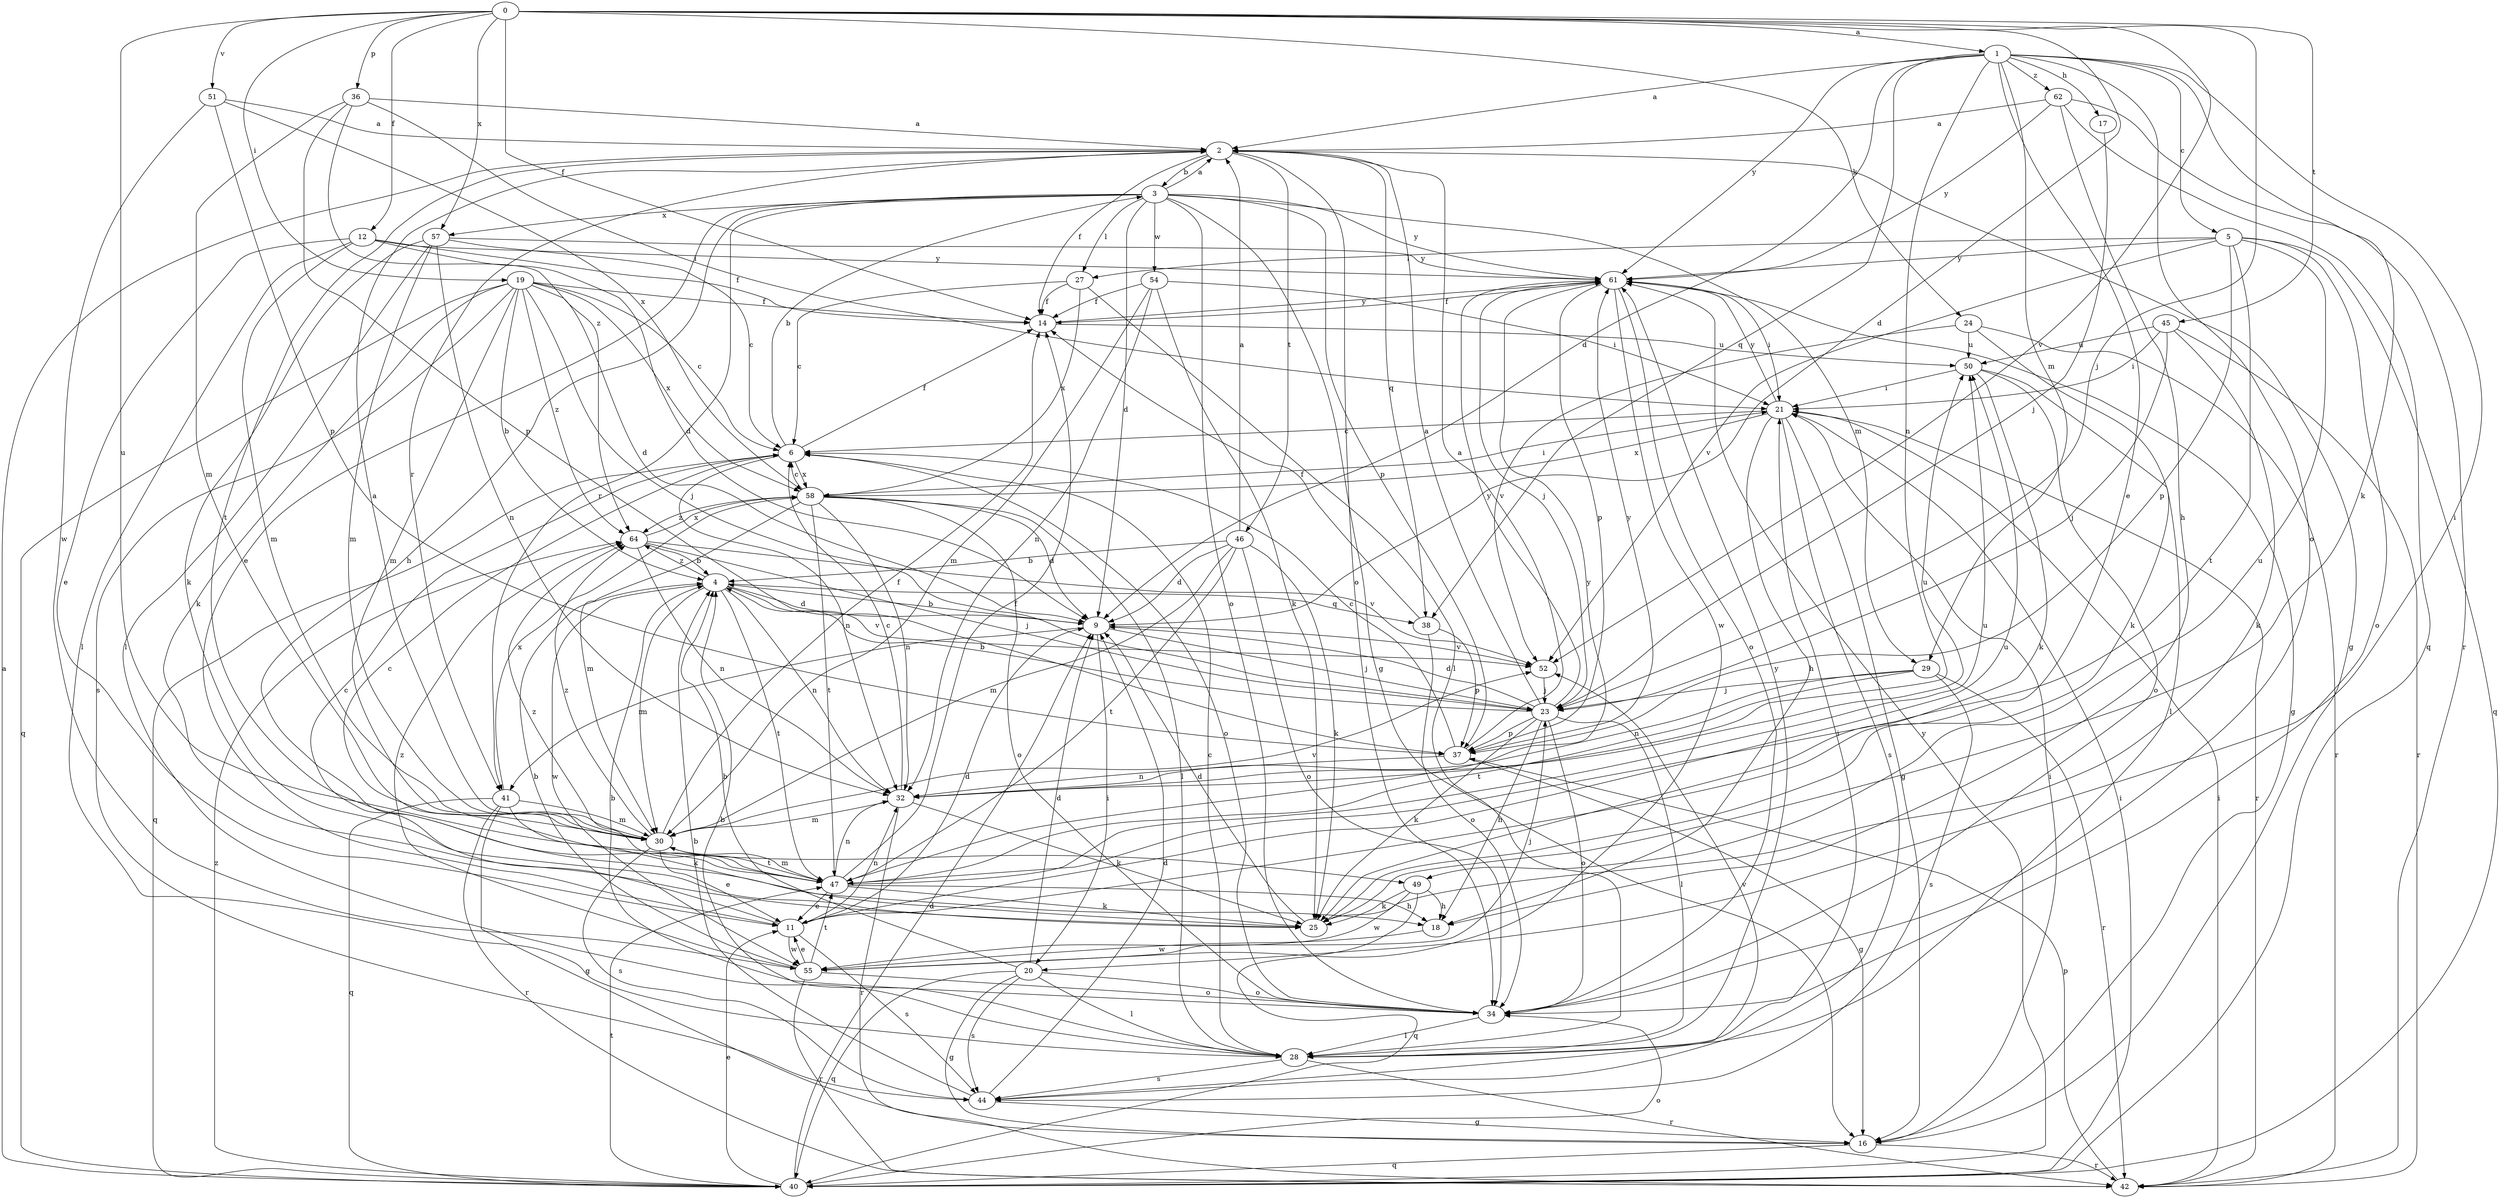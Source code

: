 strict digraph  {
0;
1;
2;
3;
4;
5;
6;
9;
11;
12;
14;
16;
17;
18;
19;
20;
21;
23;
24;
25;
27;
28;
29;
30;
32;
34;
36;
37;
38;
40;
41;
42;
44;
45;
46;
47;
49;
50;
51;
52;
54;
55;
57;
58;
61;
62;
64;
0 -> 1  [label=a];
0 -> 9  [label=d];
0 -> 12  [label=f];
0 -> 14  [label=f];
0 -> 19  [label=i];
0 -> 23  [label=j];
0 -> 24  [label=k];
0 -> 36  [label=p];
0 -> 45  [label=t];
0 -> 49  [label=u];
0 -> 51  [label=v];
0 -> 52  [label=v];
0 -> 57  [label=x];
1 -> 2  [label=a];
1 -> 5  [label=c];
1 -> 9  [label=d];
1 -> 11  [label=e];
1 -> 17  [label=h];
1 -> 20  [label=i];
1 -> 25  [label=k];
1 -> 29  [label=m];
1 -> 32  [label=n];
1 -> 34  [label=o];
1 -> 38  [label=q];
1 -> 61  [label=y];
1 -> 62  [label=z];
2 -> 3  [label=b];
2 -> 14  [label=f];
2 -> 16  [label=g];
2 -> 34  [label=o];
2 -> 38  [label=q];
2 -> 41  [label=r];
2 -> 46  [label=t];
2 -> 47  [label=t];
3 -> 2  [label=a];
3 -> 9  [label=d];
3 -> 11  [label=e];
3 -> 16  [label=g];
3 -> 18  [label=h];
3 -> 27  [label=l];
3 -> 29  [label=m];
3 -> 34  [label=o];
3 -> 37  [label=p];
3 -> 41  [label=r];
3 -> 54  [label=w];
3 -> 57  [label=x];
3 -> 61  [label=y];
4 -> 9  [label=d];
4 -> 30  [label=m];
4 -> 32  [label=n];
4 -> 38  [label=q];
4 -> 47  [label=t];
4 -> 52  [label=v];
4 -> 55  [label=w];
4 -> 64  [label=z];
5 -> 27  [label=l];
5 -> 34  [label=o];
5 -> 37  [label=p];
5 -> 40  [label=q];
5 -> 47  [label=t];
5 -> 49  [label=u];
5 -> 52  [label=v];
5 -> 61  [label=y];
6 -> 3  [label=b];
6 -> 14  [label=f];
6 -> 32  [label=n];
6 -> 34  [label=o];
6 -> 40  [label=q];
6 -> 58  [label=x];
9 -> 4  [label=b];
9 -> 20  [label=i];
9 -> 23  [label=j];
9 -> 41  [label=r];
9 -> 52  [label=v];
11 -> 6  [label=c];
11 -> 9  [label=d];
11 -> 32  [label=n];
11 -> 44  [label=s];
11 -> 50  [label=u];
11 -> 55  [label=w];
12 -> 9  [label=d];
12 -> 11  [label=e];
12 -> 14  [label=f];
12 -> 28  [label=l];
12 -> 30  [label=m];
12 -> 61  [label=y];
14 -> 50  [label=u];
14 -> 61  [label=y];
16 -> 21  [label=i];
16 -> 40  [label=q];
16 -> 42  [label=r];
17 -> 23  [label=j];
18 -> 55  [label=w];
19 -> 4  [label=b];
19 -> 6  [label=c];
19 -> 9  [label=d];
19 -> 14  [label=f];
19 -> 23  [label=j];
19 -> 25  [label=k];
19 -> 30  [label=m];
19 -> 40  [label=q];
19 -> 44  [label=s];
19 -> 58  [label=x];
19 -> 64  [label=z];
20 -> 4  [label=b];
20 -> 9  [label=d];
20 -> 16  [label=g];
20 -> 28  [label=l];
20 -> 34  [label=o];
20 -> 40  [label=q];
20 -> 44  [label=s];
21 -> 6  [label=c];
21 -> 16  [label=g];
21 -> 18  [label=h];
21 -> 42  [label=r];
21 -> 44  [label=s];
21 -> 58  [label=x];
21 -> 61  [label=y];
23 -> 2  [label=a];
23 -> 4  [label=b];
23 -> 9  [label=d];
23 -> 18  [label=h];
23 -> 25  [label=k];
23 -> 28  [label=l];
23 -> 34  [label=o];
23 -> 37  [label=p];
23 -> 61  [label=y];
24 -> 25  [label=k];
24 -> 42  [label=r];
24 -> 50  [label=u];
24 -> 52  [label=v];
25 -> 9  [label=d];
27 -> 6  [label=c];
27 -> 14  [label=f];
27 -> 28  [label=l];
27 -> 58  [label=x];
28 -> 4  [label=b];
28 -> 6  [label=c];
28 -> 21  [label=i];
28 -> 42  [label=r];
28 -> 44  [label=s];
28 -> 61  [label=y];
29 -> 23  [label=j];
29 -> 32  [label=n];
29 -> 42  [label=r];
29 -> 44  [label=s];
29 -> 47  [label=t];
30 -> 2  [label=a];
30 -> 11  [label=e];
30 -> 14  [label=f];
30 -> 44  [label=s];
30 -> 47  [label=t];
30 -> 52  [label=v];
30 -> 64  [label=z];
32 -> 6  [label=c];
32 -> 25  [label=k];
32 -> 30  [label=m];
32 -> 42  [label=r];
32 -> 50  [label=u];
34 -> 4  [label=b];
34 -> 28  [label=l];
36 -> 2  [label=a];
36 -> 21  [label=i];
36 -> 30  [label=m];
36 -> 37  [label=p];
36 -> 64  [label=z];
37 -> 2  [label=a];
37 -> 6  [label=c];
37 -> 16  [label=g];
37 -> 32  [label=n];
37 -> 61  [label=y];
38 -> 14  [label=f];
38 -> 34  [label=o];
38 -> 37  [label=p];
40 -> 2  [label=a];
40 -> 9  [label=d];
40 -> 11  [label=e];
40 -> 21  [label=i];
40 -> 34  [label=o];
40 -> 47  [label=t];
40 -> 61  [label=y];
40 -> 64  [label=z];
41 -> 16  [label=g];
41 -> 25  [label=k];
41 -> 30  [label=m];
41 -> 40  [label=q];
41 -> 42  [label=r];
41 -> 58  [label=x];
42 -> 21  [label=i];
42 -> 37  [label=p];
44 -> 4  [label=b];
44 -> 9  [label=d];
44 -> 16  [label=g];
44 -> 52  [label=v];
45 -> 21  [label=i];
45 -> 23  [label=j];
45 -> 25  [label=k];
45 -> 42  [label=r];
45 -> 50  [label=u];
46 -> 2  [label=a];
46 -> 4  [label=b];
46 -> 9  [label=d];
46 -> 25  [label=k];
46 -> 30  [label=m];
46 -> 34  [label=o];
46 -> 47  [label=t];
47 -> 6  [label=c];
47 -> 11  [label=e];
47 -> 14  [label=f];
47 -> 18  [label=h];
47 -> 25  [label=k];
47 -> 30  [label=m];
47 -> 32  [label=n];
47 -> 50  [label=u];
47 -> 61  [label=y];
47 -> 64  [label=z];
49 -> 18  [label=h];
49 -> 25  [label=k];
49 -> 40  [label=q];
49 -> 55  [label=w];
50 -> 21  [label=i];
50 -> 25  [label=k];
50 -> 28  [label=l];
50 -> 34  [label=o];
51 -> 2  [label=a];
51 -> 37  [label=p];
51 -> 55  [label=w];
51 -> 58  [label=x];
52 -> 23  [label=j];
54 -> 14  [label=f];
54 -> 21  [label=i];
54 -> 25  [label=k];
54 -> 30  [label=m];
54 -> 32  [label=n];
55 -> 4  [label=b];
55 -> 11  [label=e];
55 -> 23  [label=j];
55 -> 34  [label=o];
55 -> 42  [label=r];
55 -> 47  [label=t];
55 -> 64  [label=z];
57 -> 6  [label=c];
57 -> 25  [label=k];
57 -> 28  [label=l];
57 -> 30  [label=m];
57 -> 32  [label=n];
57 -> 61  [label=y];
58 -> 6  [label=c];
58 -> 9  [label=d];
58 -> 21  [label=i];
58 -> 28  [label=l];
58 -> 30  [label=m];
58 -> 32  [label=n];
58 -> 34  [label=o];
58 -> 47  [label=t];
58 -> 64  [label=z];
61 -> 14  [label=f];
61 -> 16  [label=g];
61 -> 21  [label=i];
61 -> 23  [label=j];
61 -> 34  [label=o];
61 -> 37  [label=p];
61 -> 55  [label=w];
62 -> 2  [label=a];
62 -> 18  [label=h];
62 -> 40  [label=q];
62 -> 42  [label=r];
62 -> 61  [label=y];
64 -> 4  [label=b];
64 -> 23  [label=j];
64 -> 32  [label=n];
64 -> 52  [label=v];
64 -> 58  [label=x];
}
